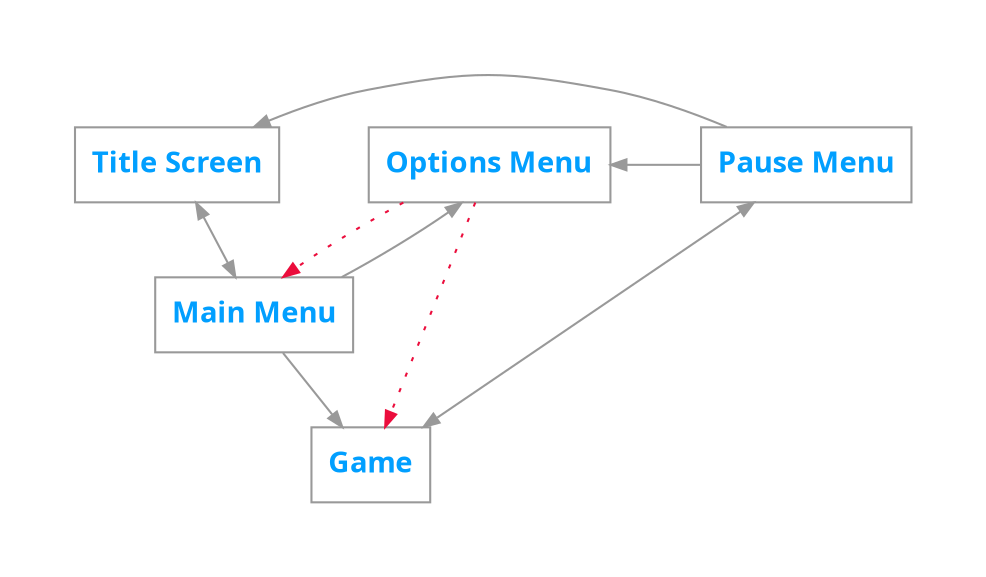 digraph gameflow {
	size="10"
	graph [nodesep=.6, pad=0.5];
	edge [color="gray60", style=solid, arrowsize=.75 ];
	node [color="gray60", fontname="Fira Sans OT Bold", fontcolor="#019FFF"];
	node [shape=rectangle] TITLE MENU OPTIONS GAME PAUSE;
	
	TITLE [label="Title Screen"];
	MENU [label="Main Menu"];
	OPTIONS [label="Options Menu"];
	GAME [label="Game"];
	PAUSE [label="Pause Menu"];
	
	TITLE -> MENU [dir=both];
	MENU -> OPTIONS [constraint=false]
	OPTIONS -> MENU [style=dotted, color="#EB0D3C"];
	MENU -> GAME;
	GAME -> PAUSE [dir=both, constraint=false];
	PAUSE -> TITLE [constraint=false];
	PAUSE -> OPTIONS [constraint=false];
	OPTIONS -> GAME [style=dotted, color="#EB0D3C"];
}

